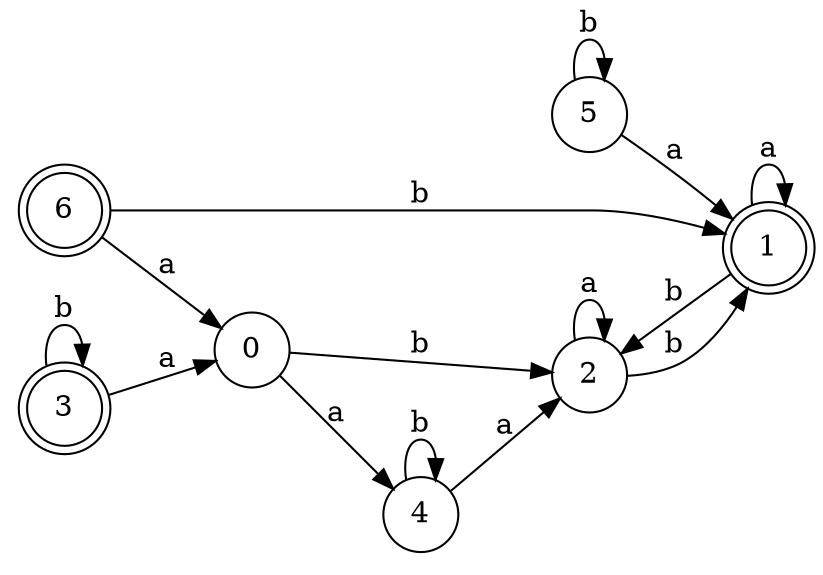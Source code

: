 digraph n6_1 {
__start0 [label="" shape="none"];

rankdir=LR;
size="8,5";

s0 [style="filled", color="black", fillcolor="white" shape="circle", label="0"];
s1 [style="rounded,filled", color="black", fillcolor="white" shape="doublecircle", label="1"];
s2 [style="filled", color="black", fillcolor="white" shape="circle", label="2"];
s3 [style="rounded,filled", color="black", fillcolor="white" shape="doublecircle", label="3"];
s4 [style="filled", color="black", fillcolor="white" shape="circle", label="4"];
s5 [style="filled", color="black", fillcolor="white" shape="circle", label="5"];
s6 [style="rounded,filled", color="black", fillcolor="white" shape="doublecircle", label="6"];
s0 -> s4 [label="a"];
s0 -> s2 [label="b"];
s1 -> s1 [label="a"];
s1 -> s2 [label="b"];
s2 -> s2 [label="a"];
s2 -> s1 [label="b"];
s3 -> s0 [label="a"];
s3 -> s3 [label="b"];
s4 -> s2 [label="a"];
s4 -> s4 [label="b"];
s5 -> s1 [label="a"];
s5 -> s5 [label="b"];
s6 -> s0 [label="a"];
s6 -> s1 [label="b"];

}